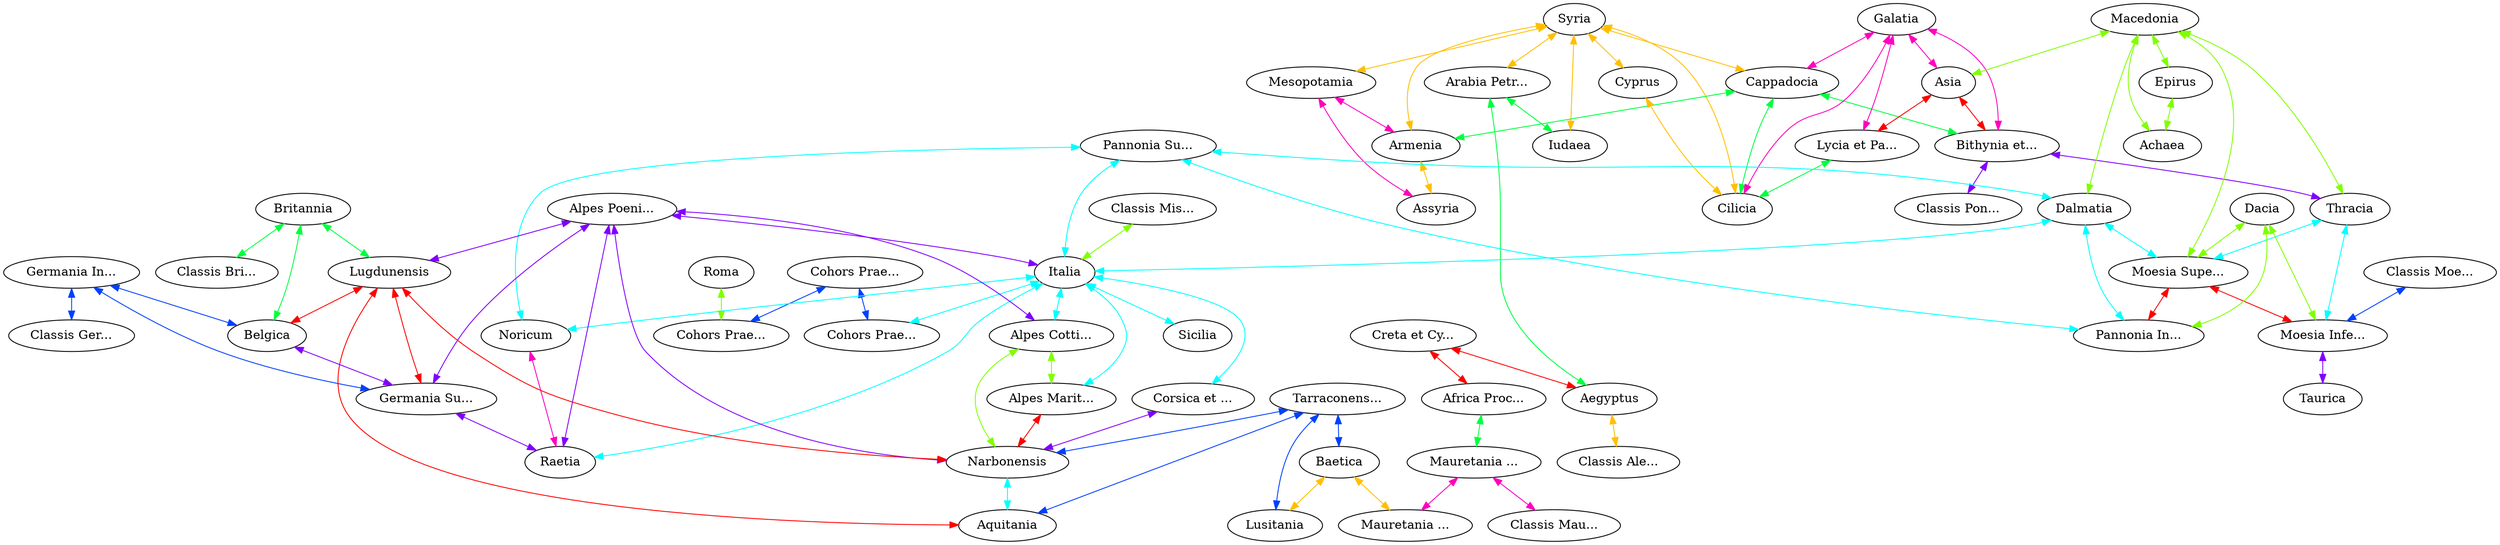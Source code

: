 graph x {
"Roma" [pos="2.875,-7.48611111111111",label="Roma"]
"Cohors Praetoria I" [pos="4.69444444444444,-8.20833333333333",label="Cohors Prae..."]
"Cohors Praetoria II" [pos="3.75,-7.5",label="Cohors Prae..."]
"Cohors Praetoria III" [pos="3.79166666666667,-8.27777777777778",label="Cohors Prae..."]
"Classis Britannica" [pos="1.125,-2.44444444444444",label="Classis Bri..."]
"Classis Germanica" [pos="3.11111111111111,-1.76388888888889",label="Classis Ger..."]
"Classis Mauretanica" [pos="2.40277777777778,-5.08333333333333",label="Classis Mau..."]
"Classis Misenensis" [pos="4.61111111111111,-5.69444444444444",label="Classis Mis..."]
"Classis Alexandrina" [pos="6.36111111111111,-6.33333333333333",label="Classis Ale..."]
"Classis Moesica" [pos="6.56944444444444,-4.09722222222222",label="Classis Moe..."]
"Classis Pontica" [pos="7.76388888888889,-4.19444444444444",label="Classis Pon..."]
"Tarraconensis" [pos="1.23611111111111,-4.52777777777778",label="Tarraconens..."]
"Lusitania" [pos="0.388888888888889,-4.26388888888889",label="Lusitania"]
"Baetica" [pos="0.722222222222222,-4.79166666666667",label="Baetica"]
"Mauretania Tingitana" [pos="0.472222222222222,-5.54166666666667",label="Mauretania ..."]
"Mauretania Caesariensis" [pos="1.72222222222222,-5.59722222222222",label="Mauretania ..."]
"Africa Proconsularis" [pos="2.69444444444444,-5.91666666666667",label="Africa Proc..."]
"Creta et Cyrenaica" [pos="5.56944444444444,-7",label="Creta et Cy..."]
"Aegyptus" [pos="6.73611111111111,-7.18055555555556",label="Aegyptus"]
"Arabia Petraea" [pos="7.16666666666667,-6.90277777777778",label="Arabia Petr..."]
"Iudaea" [pos="7.27777777777778,-6.47222222222222",label="Iudaea"]
"Syria" [pos="7.54166666666667,-5.56944444444444",label="Syria"]
"Mesopotamia" [pos="8.25,-5.47222222222222",label="Mesopotamia"]
"Assyria" [pos="8.41666666666667,-5.01388888888889",label="Assyria"]
"Armenia" [pos="8.22222222222222,-4.56944444444444",label="Armenia"]
"Cappadocia" [pos="7.48611111111111,-5.02777777777778",label="Cappadocia"]
"Cyprus" [pos="6.88888888888889,-5.875",label="Cyprus"]
"Cilicia" [pos="7.29166666666667,-5.31944444444444",label="Cilicia"]
"Galatia" [pos="6.86111111111111,-4.83333333333333",label="Galatia"]
"Lycia et Pamphylia" [pos="6.45833333333333,-5.59722222222222",label="Lycia et Pa..."]
"Bithynia et Pontus" [pos="6.875,-4.44444444444444",label="Bithynia et..."]
"Asia" [pos="6.45833333333333,-5.13888888888889",label="Asia"]
"Thracia" [pos="5.84722222222222,-4.56944444444444",label="Thracia"]
"Moesia Inferior" [pos="5.70833333333333,-4.09722222222222",label="Moesia Infe..."]
"Taurica" [pos="7.23611111111111,-3.51388888888889",label="Taurica"]
"Macedonia" [pos="5.125,-4.97222222222222",label="Macedonia"]
"Epirus" [pos="4.76388888888889,-5.125",label="Epirus"]
"Achaea" [pos="5.125,-5.65277777777778",label="Achaea"]
"Moesia Superior" [pos="4.95833333333333,-4.18055555555556",label="Moesia Supe..."]
"Dacia" [pos="5.34722222222222,-3.69444444444444",label="Dacia"]
"Pannonia Inferior" [pos="4.5,-3.66666666666667",label="Pannonia In..."]
"Dalmatia" [pos="4.40277777777778,-4.15277777777778",label="Dalmatia"]
"Pannonia Superior" [pos="4.11111111111111,-3.72222222222222",label="Pannonia Su..."]
"Sicilia" [pos="3.66666666666667,-5.51388888888889",label="Sicilia"]
"Italia" [pos="3.43055555555556,-3.75",label="Italia"]
"Noricum" [pos="3.79166666666667,-3.44444444444444",label="Noricum"]
"Raetia" [pos="3.26388888888889,-3.375",label="Raetia"]
"Alpes Poeniae" [pos="0.555555555555556,-7.26388888888889",label="Alpes Poeni..."]
"Alpes Cottiae" [pos="0.375,-7.875",label="Alpes Cotti..."]
"Alpes Maritimae" [pos="0.513888888888889,-8.23611111111111",label="Alpes Marit..."]
"Corsica et Sardinia" [pos="2.98611111111111,-4.72222222222222",label="Corsica et ..."]
"Narbonensis" [pos="2.52777777777778,-4.06944444444444",label="Narbonensis"]
"Aquitania" [pos="1.84722222222222,-3.55555555555556",label="Aquitania"]
"Lugdunensis" [pos="2.5,-3.40277777777778",label="Lugdunensis"]
"Germania Superior" [pos="3.13888888888889,-3.02777777777778",label="Germania Su..."]
"Germania Inferior" [pos="2.83333333333333,-2.56944444444444",label="Germania In..."]
"Belgica" [pos="2.55555555555556,-2.91666666666667",label="Belgica"]
"Britannia" [pos="2.09722222222222,-1.79166666666667",label="Britannia"]
"Syria" -- "Mesopotamia" [dir="both",color="0.125,1,1"]
"Syria" -- "Armenia" [dir="both",color="0.125,1,1"]
"Syria" -- "Cyprus" [dir="both",color="0.125,1,1"]
"Syria" -- "Cappadocia" [dir="both",color="0.125,1,1"]
"Syria" -- "Iudaea" [dir="both",color="0.125,1,1"]
"Syria" -- "Arabia Petraea" [dir="both",color="0.125,1,1"]
"Syria" -- "Cilicia" [dir="both",color="0.125,1,1"]
"Macedonia" -- "Moesia Superior" [dir="both",color="0.25,1,1"]
"Macedonia" -- "Asia" [dir="both",color="0.25,1,1"]
"Macedonia" -- "Achaea" [dir="both",color="0.25,1,1"]
"Macedonia" -- "Epirus" [dir="both",color="0.25,1,1"]
"Macedonia" -- "Thracia" [dir="both",color="0.25,1,1"]
"Macedonia" -- "Dalmatia" [dir="both",color="0.25,1,1"]
"Britannia" -- "Lugdunensis" [dir="both",color="0.375,1,1"]
"Britannia" -- "Belgica" [dir="both",color="0.375,1,1"]
"Britannia" -- "Classis Britannica" [dir="both",color="0.375,1,1"]
"Pannonia Superior" -- "Noricum" [dir="both",color="0.5,1,1"]
"Pannonia Superior" -- "Italia" [dir="both",color="0.5,1,1"]
"Pannonia Superior" -- "Dalmatia" [dir="both",color="0.5,1,1"]
"Pannonia Superior" -- "Pannonia Inferior" [dir="both",color="0.5,1,1"]
"Cohors Praetoria II" -- "Cohors Praetoria I" [dir="both",color="0.625,1,1"]
"Cohors Praetoria II" -- "Cohors Praetoria III" [dir="both",color="0.625,1,1"]
"Alpes Poeniae" -- "Narbonensis" [dir="both",color="0.75,1,1"]
"Alpes Poeniae" -- "Germania Superior" [dir="both",color="0.75,1,1"]
"Alpes Poeniae" -- "Raetia" [dir="both",color="0.75,1,1"]
"Alpes Poeniae" -- "Lugdunensis" [dir="both",color="0.75,1,1"]
"Alpes Poeniae" -- "Alpes Cottiae" [dir="both",color="0.75,1,1"]
"Alpes Poeniae" -- "Italia" [dir="both",color="0.75,1,1"]
"Galatia" -- "Bithynia et Pontus" [dir="both",color="0.875,1,1"]
"Galatia" -- "Asia" [dir="both",color="0.875,1,1"]
"Galatia" -- "Cappadocia" [dir="both",color="0.875,1,1"]
"Galatia" -- "Lycia et Pamphylia" [dir="both",color="0.875,1,1"]
"Galatia" -- "Cilicia" [dir="both",color="0.875,1,1"]
"Asia" -- "Bithynia et Pontus" [dir="both",color="1,1,1"]
"Asia" -- "Lycia et Pamphylia" [dir="both",color="1,1,1"]
"Cyprus" -- "Cilicia" [dir="both",color="0.125,1,1"]
"Classis Misenensis" -- "Italia" [dir="both",color="0.25,1,1"]
"Cappadocia" -- "Bithynia et Pontus" [dir="both",color="0.375,1,1"]
"Cappadocia" -- "Armenia" [dir="both",color="0.375,1,1"]
"Cappadocia" -- "Cilicia" [dir="both",color="0.375,1,1"]
"Dalmatia" -- "Moesia Superior" [dir="both",color="0.5,1,1"]
"Dalmatia" -- "Italia" [dir="both",color="0.5,1,1"]
"Dalmatia" -- "Pannonia Inferior" [dir="both",color="0.5,1,1"]
"Germania Inferior" -- "Classis Germanica" [dir="both",color="0.625,1,1"]
"Germania Inferior" -- "Germania Superior" [dir="both",color="0.625,1,1"]
"Germania Inferior" -- "Belgica" [dir="both",color="0.625,1,1"]
"Bithynia et Pontus" -- "Classis Pontica" [dir="both",color="0.75,1,1"]
"Bithynia et Pontus" -- "Thracia" [dir="both",color="0.75,1,1"]
"Mesopotamia" -- "Armenia" [dir="both",color="0.875,1,1"]
"Mesopotamia" -- "Assyria" [dir="both",color="0.875,1,1"]
"Creta et Cyrenaica" -- "Aegyptus" [dir="both",color="1,1,1"]
"Creta et Cyrenaica" -- "Africa Proconsularis" [dir="both",color="1,1,1"]
"Armenia" -- "Assyria" [dir="both",color="0.125,1,1"]
"Dacia" -- "Moesia Superior" [dir="both",color="0.25,1,1"]
"Dacia" -- "Pannonia Inferior" [dir="both",color="0.25,1,1"]
"Dacia" -- "Moesia Inferior" [dir="both",color="0.25,1,1"]
"Arabia Petraea" -- "Aegyptus" [dir="both",color="0.375,1,1"]
"Arabia Petraea" -- "Iudaea" [dir="both",color="0.375,1,1"]
"Italia" -- "Sicilia" [dir="both",color="0.5,1,1"]
"Italia" -- "Noricum" [dir="both",color="0.5,1,1"]
"Italia" -- "Alpes Cottiae" [dir="both",color="0.5,1,1"]
"Italia" -- "Corsica et Sardinia" [dir="both",color="0.5,1,1"]
"Italia" -- "Raetia" [dir="both",color="0.5,1,1"]
"Italia" -- "Cohors Praetoria I" [dir="both",color="0.5,1,1"]
"Italia" -- "Alpes Maritimae" [dir="both",color="0.5,1,1"]
"Classis Moesica" -- "Moesia Inferior" [dir="both",color="0.625,1,1"]
"Corsica et Sardinia" -- "Narbonensis" [dir="both",color="0.75,1,1"]
"Lugdunensis" -- "Germania Superior" [dir="both",color="1,1,1"]
"Lugdunensis" -- "Narbonensis" [dir="both",color="1,1,1"]
"Lugdunensis" -- "Belgica" [dir="both",color="1,1,1"]
"Lugdunensis" -- "Aquitania" [dir="both",color="1,1,1"]
"Roma" -- "Cohors Praetoria III" [dir="both",color="0.25,1,1"]
"Africa Proconsularis" -- "Mauretania Caesariensis" [dir="both",color="0.375,1,1"]
"Thracia" -- "Moesia Superior" [dir="both",color="0.5,1,1"]
"Thracia" -- "Moesia Inferior" [dir="both",color="0.5,1,1"]
"Tarraconensis" -- "Narbonensis" [dir="both",color="0.625,1,1"]
"Tarraconensis" -- "Baetica" [dir="both",color="0.625,1,1"]
"Tarraconensis" -- "Aquitania" [dir="both",color="0.625,1,1"]
"Tarraconensis" -- "Lusitania" [dir="both",color="0.625,1,1"]
"Belgica" -- "Germania Superior" [dir="both",color="0.75,1,1"]
"Noricum" -- "Raetia" [dir="both",color="0.875,1,1"]
"Moesia Superior" -- "Pannonia Inferior" [dir="both",color="1,1,1"]
"Moesia Superior" -- "Moesia Inferior" [dir="both",color="1,1,1"]
"Baetica" -- "Mauretania Tingitana" [dir="both",color="0.125,1,1"]
"Baetica" -- "Lusitania" [dir="both",color="0.125,1,1"]
"Alpes Cottiae" -- "Narbonensis" [dir="both",color="0.25,1,1"]
"Alpes Cottiae" -- "Alpes Maritimae" [dir="both",color="0.25,1,1"]
"Lycia et Pamphylia" -- "Cilicia" [dir="both",color="0.375,1,1"]
"Moesia Inferior" -- "Taurica" [dir="both",color="0.75,1,1"]
"Mauretania Caesariensis" -- "Classis Mauretanica" [dir="both",color="0.875,1,1"]
"Mauretania Caesariensis" -- "Mauretania Tingitana" [dir="both",color="0.875,1,1"]
"Alpes Maritimae" -- "Narbonensis" [dir="both",color="1,1,1"]
"Narbonensis" -- "Aquitania" [dir="both",color="0.5,1,1"]
"Aegyptus" -- "Classis Alexandrina" [dir="both",color="0.125,1,1"]
"Epirus" -- "Achaea" [dir="both",color="0.25,1,1"]
"Germania Superior" -- "Raetia" [dir="both",color="0.75,1,1"]
}
